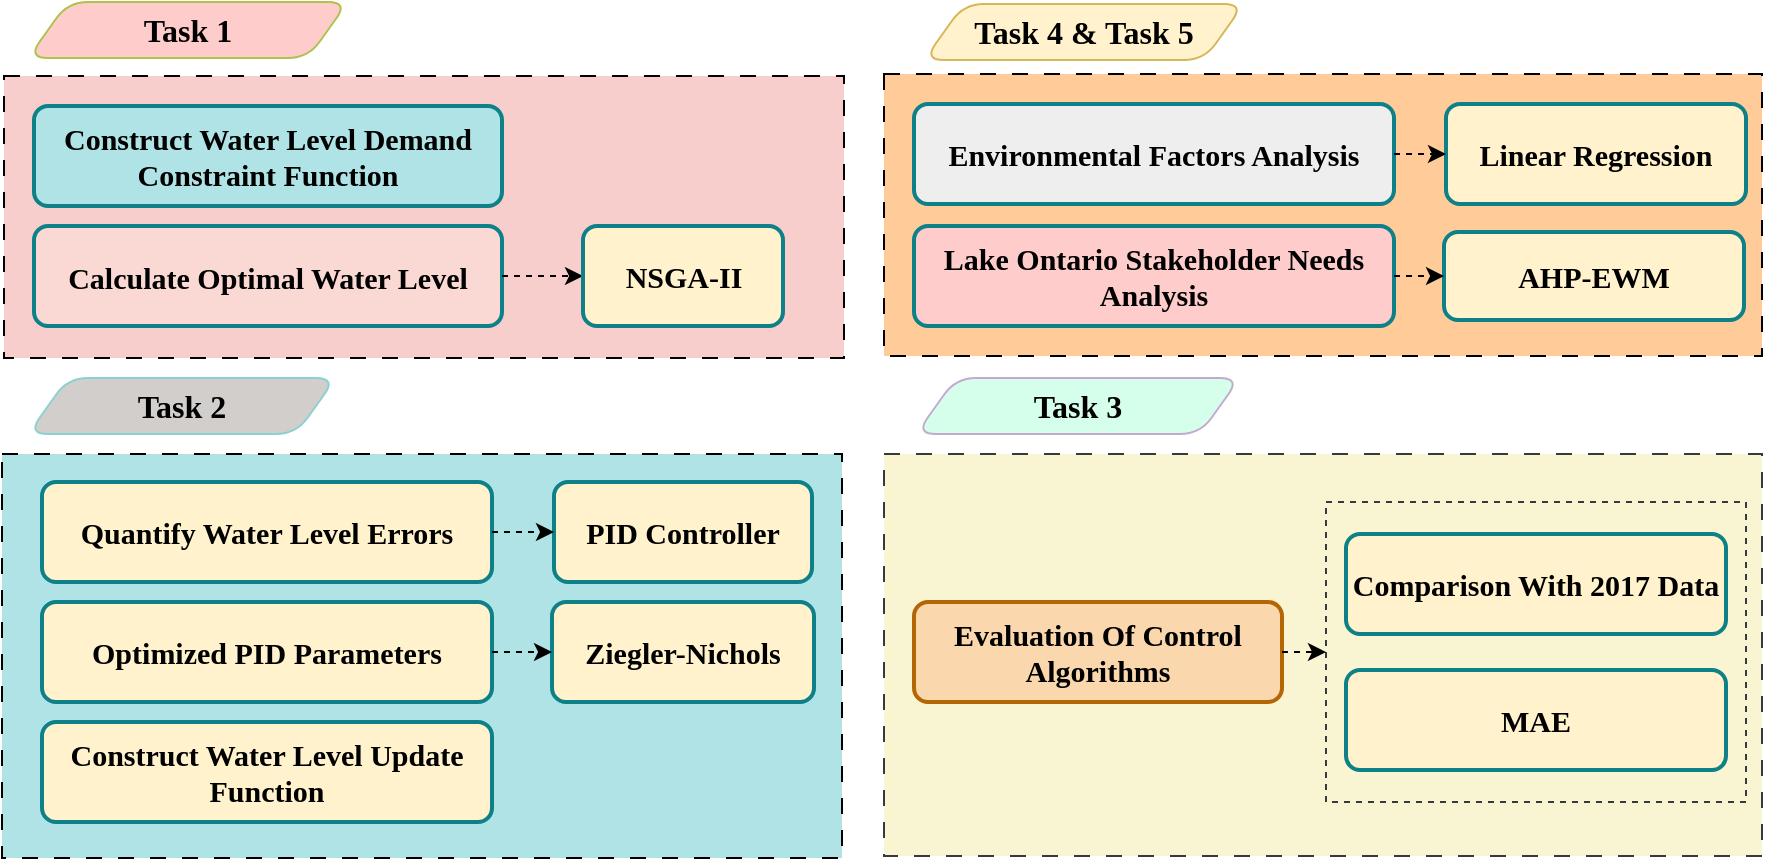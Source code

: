 <mxfile version="23.1.1" type="github">
  <diagram name="第 1 页" id="2n1i20ZArfhq2VycgCbf">
    <mxGraphModel dx="1038" dy="649" grid="1" gridSize="10" guides="1" tooltips="1" connect="1" arrows="1" fold="1" page="1" pageScale="1" pageWidth="827" pageHeight="1169" math="0" shadow="0">
      <root>
        <mxCell id="0" />
        <mxCell id="1" parent="0" />
        <mxCell id="fYQfAZ1tScz2ltYR4kFC-29" value="" style="rounded=0;whiteSpace=wrap;html=1;fontFamily=Times New Roman;dashed=1;fontStyle=1;fontSize=15;dashPattern=8 8;fillColor=#F9F4D1;strokeColor=#36393d;" vertex="1" parent="1">
          <mxGeometry x="481" y="336" width="439" height="201" as="geometry" />
        </mxCell>
        <mxCell id="fYQfAZ1tScz2ltYR4kFC-1" value="" style="rounded=0;whiteSpace=wrap;html=1;fontFamily=Times New Roman;dashed=1;fillColor=#ffcc99;strokeColor=#000000;fontStyle=1;fontSize=15;dashPattern=8 8;" vertex="1" parent="1">
          <mxGeometry x="481" y="146" width="439" height="141" as="geometry" />
        </mxCell>
        <mxCell id="fYQfAZ1tScz2ltYR4kFC-2" value="" style="rounded=0;whiteSpace=wrap;html=1;fillColor=#b0e3e6;strokeColor=#000000;fontFamily=Times New Roman;dashed=1;fontStyle=1;fontSize=15;dashPattern=8 8;" vertex="1" parent="1">
          <mxGeometry x="40" y="336" width="420" height="202" as="geometry" />
        </mxCell>
        <mxCell id="fYQfAZ1tScz2ltYR4kFC-3" value="" style="rounded=0;whiteSpace=wrap;html=1;fillColor=#f8cecc;strokeColor=#000000;fontFamily=Times New Roman;dashed=1;fontStyle=1;fontSize=15;dashPattern=8 8;" vertex="1" parent="1">
          <mxGeometry x="41" y="147" width="420" height="141" as="geometry" />
        </mxCell>
        <mxCell id="fYQfAZ1tScz2ltYR4kFC-4" value="Construct Water Level Demand Constraint Function" style="rounded=1;whiteSpace=wrap;html=1;absoluteArcSize=1;arcSize=14;strokeWidth=2;fillColor=#b0e3e6;strokeColor=#0e8088;fontFamily=Times New Roman;fontStyle=1;fontSize=15;" vertex="1" parent="1">
          <mxGeometry x="56" y="162" width="234" height="50" as="geometry" />
        </mxCell>
        <mxCell id="fYQfAZ1tScz2ltYR4kFC-5" value="Calculate Optimal Water Level" style="rounded=1;absoluteArcSize=1;arcSize=14;strokeWidth=2;fillColor=#fad9d5;strokeColor=#0E8088;fontFamily=Times New Roman;fontStyle=1;fontSize=15;" vertex="1" parent="1">
          <mxGeometry x="56" y="222" width="234" height="50" as="geometry" />
        </mxCell>
        <mxCell id="fYQfAZ1tScz2ltYR4kFC-6" value="Quantify Water Level Errors" style="rounded=1;whiteSpace=wrap;html=1;absoluteArcSize=1;arcSize=14;strokeWidth=2;fillColor=#fff2cc;strokeColor=#0E8088;fontFamily=Times New Roman;fontStyle=1;fontSize=15;" vertex="1" parent="1">
          <mxGeometry x="60" y="350" width="225" height="50" as="geometry" />
        </mxCell>
        <mxCell id="fYQfAZ1tScz2ltYR4kFC-7" value="Construct Water Level Update Function" style="rounded=1;whiteSpace=wrap;html=1;absoluteArcSize=1;arcSize=14;strokeWidth=2;fillColor=#fff2cc;strokeColor=#0E8088;fontFamily=Times New Roman;fontStyle=1;fontSize=15;" vertex="1" parent="1">
          <mxGeometry x="60" y="470" width="225" height="50" as="geometry" />
        </mxCell>
        <mxCell id="fYQfAZ1tScz2ltYR4kFC-8" value="Optimized PID Parameters" style="rounded=1;whiteSpace=wrap;html=1;absoluteArcSize=1;arcSize=14;strokeWidth=2;fillColor=#fff2cc;strokeColor=#0E8088;fontFamily=Times New Roman;fontStyle=1;fontSize=15;" vertex="1" parent="1">
          <mxGeometry x="60" y="410" width="225" height="50" as="geometry" />
        </mxCell>
        <mxCell id="fYQfAZ1tScz2ltYR4kFC-9" value="Evaluation Of Control Algorithms" style="rounded=1;whiteSpace=wrap;html=1;absoluteArcSize=1;arcSize=14;strokeWidth=2;fillColor=#fad7ac;strokeColor=#b46504;fontFamily=Times New Roman;fontStyle=1;fontSize=15;" vertex="1" parent="1">
          <mxGeometry x="496" y="410" width="184" height="50" as="geometry" />
        </mxCell>
        <mxCell id="fYQfAZ1tScz2ltYR4kFC-10" value="Environmental Factors Analysis" style="rounded=1;whiteSpace=wrap;html=1;absoluteArcSize=1;arcSize=14;strokeWidth=2;fillColor=#eeeeee;strokeColor=#0E8088;fontFamily=Times New Roman;fontStyle=1;fontSize=15;" vertex="1" parent="1">
          <mxGeometry x="496" y="161" width="240" height="50" as="geometry" />
        </mxCell>
        <mxCell id="fYQfAZ1tScz2ltYR4kFC-11" value="Lake Ontario Stakeholder Needs Analysis" style="rounded=1;whiteSpace=wrap;html=1;absoluteArcSize=1;arcSize=14;strokeWidth=2;fillColor=#ffcccc;strokeColor=#0E8088;fontFamily=Times New Roman;fontStyle=1;fontSize=15;" vertex="1" parent="1">
          <mxGeometry x="496" y="222" width="240" height="50" as="geometry" />
        </mxCell>
        <mxCell id="fYQfAZ1tScz2ltYR4kFC-13" value="" style="endArrow=classic;html=1;rounded=1;exitX=1;exitY=0.5;exitDx=0;exitDy=0;entryX=0;entryY=0.5;entryDx=0;entryDy=0;dashed=1;curved=0;" edge="1" parent="1" source="fYQfAZ1tScz2ltYR4kFC-5" target="fYQfAZ1tScz2ltYR4kFC-16">
          <mxGeometry width="50" height="50" relative="1" as="geometry">
            <mxPoint x="356" y="336" as="sourcePoint" />
            <mxPoint x="463" y="225" as="targetPoint" />
          </mxGeometry>
        </mxCell>
        <mxCell id="fYQfAZ1tScz2ltYR4kFC-16" value="NSGA-II" style="rounded=1;whiteSpace=wrap;html=1;absoluteArcSize=1;arcSize=14;strokeWidth=2;fillColor=#fff2cc;strokeColor=#0E8088;fontFamily=Times New Roman;fontStyle=1;fontSize=15;" vertex="1" parent="1">
          <mxGeometry x="330.5" y="222" width="100" height="50" as="geometry" />
        </mxCell>
        <mxCell id="fYQfAZ1tScz2ltYR4kFC-20" value="PID Controller" style="rounded=1;whiteSpace=wrap;html=1;absoluteArcSize=1;arcSize=14;strokeWidth=2;fillColor=#fff2cc;strokeColor=#0E8088;fontFamily=Times New Roman;fontStyle=1;fontSize=15;" vertex="1" parent="1">
          <mxGeometry x="316" y="350" width="129" height="50" as="geometry" />
        </mxCell>
        <mxCell id="fYQfAZ1tScz2ltYR4kFC-21" value="" style="endArrow=classic;html=1;rounded=0;exitX=1;exitY=0.5;exitDx=0;exitDy=0;entryX=0;entryY=0.5;entryDx=0;entryDy=0;dashed=1;" edge="1" parent="1" source="fYQfAZ1tScz2ltYR4kFC-6" target="fYQfAZ1tScz2ltYR4kFC-20">
          <mxGeometry width="50" height="50" relative="1" as="geometry">
            <mxPoint x="335" y="358" as="sourcePoint" />
            <mxPoint x="385" y="308" as="targetPoint" />
          </mxGeometry>
        </mxCell>
        <mxCell id="fYQfAZ1tScz2ltYR4kFC-22" value="Ziegler-Nichols" style="rounded=1;whiteSpace=wrap;html=1;absoluteArcSize=1;arcSize=14;strokeWidth=2;fillColor=#fff2cc;strokeColor=#0E8088;fontFamily=Times New Roman;fontStyle=1;fontSize=15;" vertex="1" parent="1">
          <mxGeometry x="315" y="410" width="131" height="50" as="geometry" />
        </mxCell>
        <mxCell id="fYQfAZ1tScz2ltYR4kFC-23" value="" style="endArrow=classic;html=1;rounded=0;exitX=1;exitY=0.5;exitDx=0;exitDy=0;entryX=0;entryY=0.5;entryDx=0;entryDy=0;dashed=1;" edge="1" parent="1" source="fYQfAZ1tScz2ltYR4kFC-8" target="fYQfAZ1tScz2ltYR4kFC-22">
          <mxGeometry width="50" height="50" relative="1" as="geometry">
            <mxPoint x="295" y="385" as="sourcePoint" />
            <mxPoint x="324" y="385" as="targetPoint" />
          </mxGeometry>
        </mxCell>
        <mxCell id="fYQfAZ1tScz2ltYR4kFC-24" value="Linear Regression" style="rounded=1;whiteSpace=wrap;html=1;absoluteArcSize=1;arcSize=14;strokeWidth=2;fillColor=#fff2cc;strokeColor=#0E8088;fontFamily=Times New Roman;fontStyle=1;fontSize=15;" vertex="1" parent="1">
          <mxGeometry x="762" y="161" width="150" height="50" as="geometry" />
        </mxCell>
        <mxCell id="fYQfAZ1tScz2ltYR4kFC-25" value="AHP-EWM" style="rounded=1;whiteSpace=wrap;html=1;absoluteArcSize=1;arcSize=14;strokeWidth=2;fillColor=#fff2cc;strokeColor=#0E8088;fontFamily=Times New Roman;fontStyle=1;fontSize=15;" vertex="1" parent="1">
          <mxGeometry x="761" y="225" width="150" height="44" as="geometry" />
        </mxCell>
        <mxCell id="fYQfAZ1tScz2ltYR4kFC-26" value="" style="endArrow=classic;html=1;rounded=1;exitX=1;exitY=0.5;exitDx=0;exitDy=0;entryX=0;entryY=0.5;entryDx=0;entryDy=0;dashed=1;curved=0;" edge="1" parent="1" source="fYQfAZ1tScz2ltYR4kFC-10" target="fYQfAZ1tScz2ltYR4kFC-24">
          <mxGeometry width="50" height="50" relative="1" as="geometry">
            <mxPoint x="705" y="411" as="sourcePoint" />
            <mxPoint x="716" y="297" as="targetPoint" />
          </mxGeometry>
        </mxCell>
        <mxCell id="fYQfAZ1tScz2ltYR4kFC-30" value="" style="rounded=0;whiteSpace=wrap;html=1;dashed=1;strokeColor=#36393d;fillColor=#F9F4D1;" vertex="1" parent="1">
          <mxGeometry x="702" y="360" width="210" height="150" as="geometry" />
        </mxCell>
        <mxCell id="fYQfAZ1tScz2ltYR4kFC-27" value="" style="endArrow=classic;html=1;rounded=1;exitX=1;exitY=0.5;exitDx=0;exitDy=0;entryX=0;entryY=0.5;entryDx=0;entryDy=0;dashed=1;curved=0;" edge="1" parent="1" source="fYQfAZ1tScz2ltYR4kFC-11" target="fYQfAZ1tScz2ltYR4kFC-25">
          <mxGeometry width="50" height="50" relative="1" as="geometry">
            <mxPoint x="746" y="196" as="sourcePoint" />
            <mxPoint x="770" y="196" as="targetPoint" />
          </mxGeometry>
        </mxCell>
        <mxCell id="fYQfAZ1tScz2ltYR4kFC-28" value="Comparison With 2017 Data" style="rounded=1;whiteSpace=wrap;html=1;absoluteArcSize=1;arcSize=14;strokeWidth=2;fillColor=#fff2cc;strokeColor=#0E8088;fontFamily=Times New Roman;fontStyle=1;fontSize=15;" vertex="1" parent="1">
          <mxGeometry x="712" y="376" width="190" height="50" as="geometry" />
        </mxCell>
        <mxCell id="fYQfAZ1tScz2ltYR4kFC-15" value="MAE" style="rounded=1;whiteSpace=wrap;html=1;absoluteArcSize=1;arcSize=14;strokeWidth=2;fillColor=#fff2cc;strokeColor=#0E8088;fontFamily=Times New Roman;fontStyle=1;fontSize=15;" vertex="1" parent="1">
          <mxGeometry x="712" y="444" width="190" height="50" as="geometry" />
        </mxCell>
        <mxCell id="fYQfAZ1tScz2ltYR4kFC-33" value="" style="endArrow=classic;html=1;rounded=1;exitX=1;exitY=0.5;exitDx=0;exitDy=0;entryX=0;entryY=0.5;entryDx=0;entryDy=0;dashed=1;curved=0;" edge="1" parent="1" source="fYQfAZ1tScz2ltYR4kFC-9" target="fYQfAZ1tScz2ltYR4kFC-30">
          <mxGeometry width="50" height="50" relative="1" as="geometry">
            <mxPoint x="460" y="447" as="sourcePoint" />
            <mxPoint x="491" y="447" as="targetPoint" />
          </mxGeometry>
        </mxCell>
        <mxCell id="fYQfAZ1tScz2ltYR4kFC-43" value="Task 1" style="shape=parallelogram;perimeter=parallelogramPerimeter;whiteSpace=wrap;html=1;fixedSize=1;fontFamily=Times New Roman;fontStyle=1;fillColor=#ffcccc;strokeColor=#aec24c;fontSize=16;rounded=1;" vertex="1" parent="1">
          <mxGeometry x="53" y="110" width="160" height="28" as="geometry" />
        </mxCell>
        <mxCell id="fYQfAZ1tScz2ltYR4kFC-47" value="Task 3" style="shape=parallelogram;perimeter=parallelogramPerimeter;whiteSpace=wrap;html=1;fixedSize=1;fontFamily=Times New Roman;fontStyle=1;fillColor=#D6FFEB;fontSize=16;rounded=1;fontColor=#000000;strokeColor=#C3ABD0;" vertex="1" parent="1">
          <mxGeometry x="497" y="298" width="162" height="28" as="geometry" />
        </mxCell>
        <mxCell id="fYQfAZ1tScz2ltYR4kFC-49" value="Task 4 &amp;amp; Task 5" style="shape=parallelogram;perimeter=parallelogramPerimeter;whiteSpace=wrap;html=1;fixedSize=1;fontFamily=Times New Roman;fontStyle=1;fillColor=#fff2cc;strokeColor=#d6b656;fontSize=16;rounded=1;" vertex="1" parent="1">
          <mxGeometry x="501" y="111" width="160" height="28" as="geometry" />
        </mxCell>
        <mxCell id="fYQfAZ1tScz2ltYR4kFC-50" value="Task 2" style="shape=parallelogram;perimeter=parallelogramPerimeter;whiteSpace=wrap;html=1;fixedSize=1;fontFamily=Times New Roman;fontStyle=1;fillColor=#D1CECB;strokeColor=#8CD1D1;fontSize=16;rounded=1;" vertex="1" parent="1">
          <mxGeometry x="53" y="298" width="154" height="28" as="geometry" />
        </mxCell>
      </root>
    </mxGraphModel>
  </diagram>
</mxfile>
